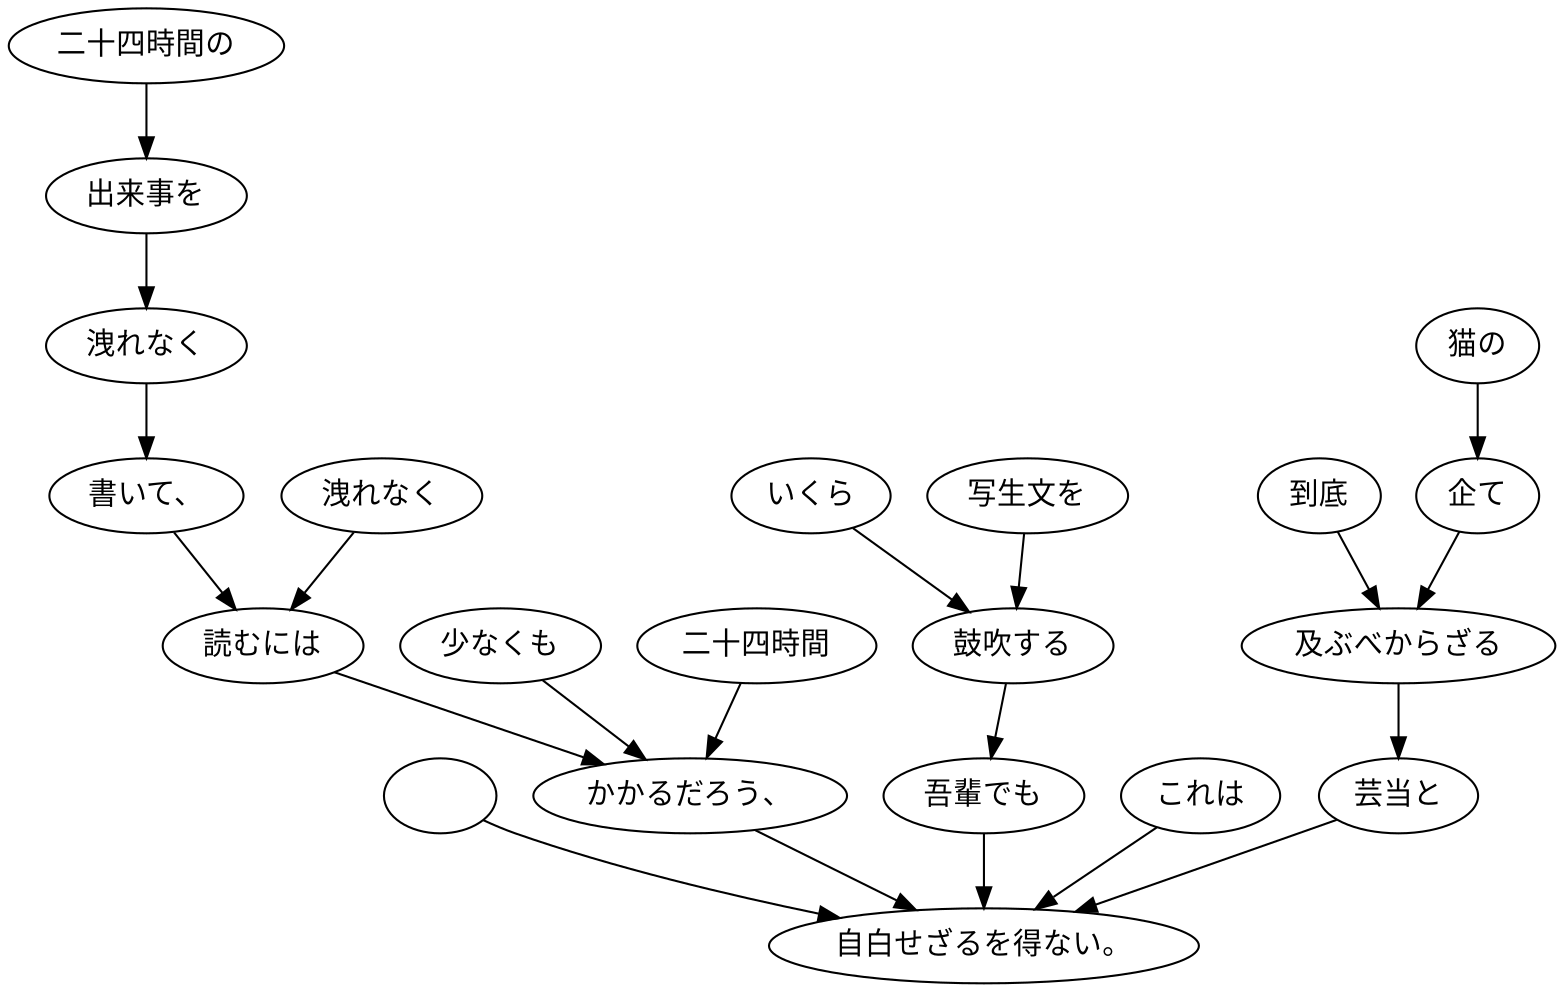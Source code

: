 digraph graph2650 {
	node0 [label="　"];
	node1 [label="二十四時間の"];
	node2 [label="出来事を"];
	node3 [label="洩れなく"];
	node4 [label="書いて、"];
	node5 [label="洩れなく"];
	node6 [label="読むには"];
	node7 [label="少なくも"];
	node8 [label="二十四時間"];
	node9 [label="かかるだろう、"];
	node10 [label="いくら"];
	node11 [label="写生文を"];
	node12 [label="鼓吹する"];
	node13 [label="吾輩でも"];
	node14 [label="これは"];
	node15 [label="到底"];
	node16 [label="猫の"];
	node17 [label="企て"];
	node18 [label="及ぶべからざる"];
	node19 [label="芸当と"];
	node20 [label="自白せざるを得ない。"];
	node0 -> node20;
	node1 -> node2;
	node2 -> node3;
	node3 -> node4;
	node4 -> node6;
	node5 -> node6;
	node6 -> node9;
	node7 -> node9;
	node8 -> node9;
	node9 -> node20;
	node10 -> node12;
	node11 -> node12;
	node12 -> node13;
	node13 -> node20;
	node14 -> node20;
	node15 -> node18;
	node16 -> node17;
	node17 -> node18;
	node18 -> node19;
	node19 -> node20;
}
